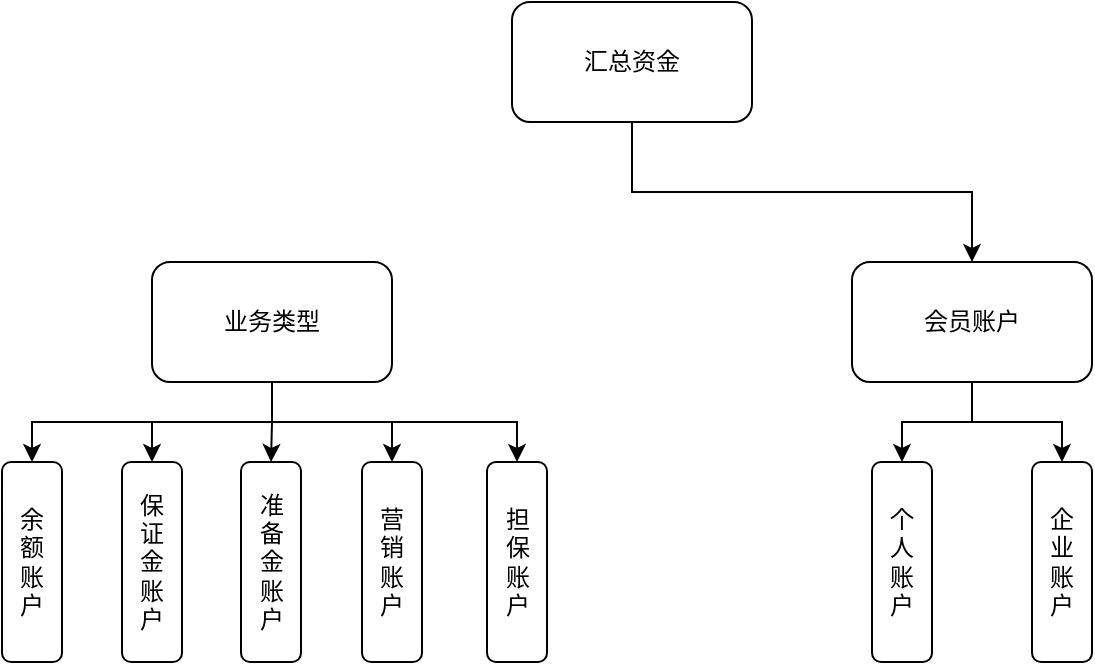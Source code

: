 <mxfile version="11.1.4" type="github"><diagram id="1HYcCIYffa7fpmBC_nwq" name="业务类型"><mxGraphModel dx="946" dy="616" grid="0" gridSize="10" guides="1" tooltips="1" connect="1" arrows="1" fold="1" page="1" pageScale="1" pageWidth="827" pageHeight="1169" math="0" shadow="0"><root><mxCell id="0"/><mxCell id="1" parent="0"/><mxCell id="k44MAkLBvdK8WsPVtHKq-1" value="汇总资金" style="rounded=1;whiteSpace=wrap;html=1;" parent="1" vertex="1"><mxGeometry x="320" y="30" width="120" height="60" as="geometry"/></mxCell><mxCell id="k44MAkLBvdK8WsPVtHKq-2" value="业务类型" style="rounded=1;whiteSpace=wrap;html=1;" parent="1" vertex="1"><mxGeometry x="140" y="160" width="120" height="60" as="geometry"/></mxCell><mxCell id="k44MAkLBvdK8WsPVtHKq-3" value="会员账户" style="rounded=1;whiteSpace=wrap;html=1;" parent="1" vertex="1"><mxGeometry x="490" y="160" width="120" height="60" as="geometry"/></mxCell><mxCell id="k44MAkLBvdK8WsPVtHKq-4" value="余&lt;br&gt;额&lt;br&gt;账&lt;br&gt;户" style="rounded=1;whiteSpace=wrap;html=1;" parent="1" vertex="1"><mxGeometry x="65" y="260" width="30" height="100" as="geometry"/></mxCell><mxCell id="k44MAkLBvdK8WsPVtHKq-5" value="保&lt;br&gt;证&lt;br&gt;金&lt;br&gt;账&lt;br&gt;户" style="rounded=1;whiteSpace=wrap;html=1;" parent="1" vertex="1"><mxGeometry x="125" y="260" width="30" height="100" as="geometry"/></mxCell><mxCell id="k44MAkLBvdK8WsPVtHKq-6" value="准&lt;br&gt;备&lt;br&gt;金&lt;br&gt;账&lt;br&gt;户" style="rounded=1;whiteSpace=wrap;html=1;" parent="1" vertex="1"><mxGeometry x="184.5" y="260" width="30" height="100" as="geometry"/></mxCell><mxCell id="k44MAkLBvdK8WsPVtHKq-7" value="营&lt;br&gt;销&lt;br&gt;账&lt;br&gt;户" style="rounded=1;whiteSpace=wrap;html=1;" parent="1" vertex="1"><mxGeometry x="245" y="260" width="30" height="100" as="geometry"/></mxCell><mxCell id="k44MAkLBvdK8WsPVtHKq-10" value="担&lt;br&gt;保&lt;br&gt;账&lt;br&gt;户" style="rounded=1;whiteSpace=wrap;html=1;" parent="1" vertex="1"><mxGeometry x="307.5" y="260" width="30" height="100" as="geometry"/></mxCell><mxCell id="k44MAkLBvdK8WsPVtHKq-11" value="个&lt;br&gt;人&lt;br&gt;账&lt;br&gt;户" style="rounded=1;whiteSpace=wrap;html=1;" parent="1" vertex="1"><mxGeometry x="500" y="260" width="30" height="100" as="geometry"/></mxCell><mxCell id="k44MAkLBvdK8WsPVtHKq-12" value="企&lt;br&gt;业&lt;br&gt;账&lt;br&gt;户" style="rounded=1;whiteSpace=wrap;html=1;" parent="1" vertex="1"><mxGeometry x="580" y="260" width="30" height="100" as="geometry"/></mxCell><mxCell id="k44MAkLBvdK8WsPVtHKq-16" value="" style="endArrow=classic;html=1;exitX=0.5;exitY=1;exitDx=0;exitDy=0;entryX=0.5;entryY=0;entryDx=0;entryDy=0;edgeStyle=orthogonalEdgeStyle;jumpStyle=none;jumpSize=6;endSize=6;rounded=0;" parent="1" source="k44MAkLBvdK8WsPVtHKq-2" target="k44MAkLBvdK8WsPVtHKq-4" edge="1"><mxGeometry width="50" height="50" relative="1" as="geometry"><mxPoint x="390" y="100" as="sourcePoint"/><mxPoint x="210" y="170" as="targetPoint"/></mxGeometry></mxCell><mxCell id="k44MAkLBvdK8WsPVtHKq-19" value="" style="endArrow=classic;html=1;exitX=0.5;exitY=1;exitDx=0;exitDy=0;entryX=0.5;entryY=0;entryDx=0;entryDy=0;edgeStyle=orthogonalEdgeStyle;jumpStyle=none;jumpSize=6;endSize=6;rounded=0;" parent="1" source="k44MAkLBvdK8WsPVtHKq-2" target="k44MAkLBvdK8WsPVtHKq-5" edge="1"><mxGeometry width="50" height="50" relative="1" as="geometry"><mxPoint x="210" y="230" as="sourcePoint"/><mxPoint x="90" y="270" as="targetPoint"/></mxGeometry></mxCell><mxCell id="k44MAkLBvdK8WsPVtHKq-20" value="" style="endArrow=classic;html=1;exitX=0.5;exitY=1;exitDx=0;exitDy=0;entryX=0.5;entryY=0;entryDx=0;entryDy=0;edgeStyle=orthogonalEdgeStyle;jumpStyle=none;jumpSize=6;endSize=6;rounded=0;" parent="1" source="k44MAkLBvdK8WsPVtHKq-2" target="k44MAkLBvdK8WsPVtHKq-6" edge="1"><mxGeometry width="50" height="50" relative="1" as="geometry"><mxPoint x="210" y="230" as="sourcePoint"/><mxPoint x="150" y="270" as="targetPoint"/></mxGeometry></mxCell><mxCell id="k44MAkLBvdK8WsPVtHKq-21" value="" style="endArrow=classic;html=1;exitX=0.5;exitY=1;exitDx=0;exitDy=0;entryX=0.5;entryY=0;entryDx=0;entryDy=0;edgeStyle=orthogonalEdgeStyle;jumpStyle=none;jumpSize=6;endSize=6;rounded=0;" parent="1" source="k44MAkLBvdK8WsPVtHKq-2" target="k44MAkLBvdK8WsPVtHKq-7" edge="1"><mxGeometry width="50" height="50" relative="1" as="geometry"><mxPoint x="210" y="230" as="sourcePoint"/><mxPoint x="150" y="270" as="targetPoint"/></mxGeometry></mxCell><mxCell id="k44MAkLBvdK8WsPVtHKq-22" value="" style="endArrow=classic;html=1;exitX=0.5;exitY=1;exitDx=0;exitDy=0;entryX=0.5;entryY=0;entryDx=0;entryDy=0;edgeStyle=orthogonalEdgeStyle;jumpStyle=none;jumpSize=6;endSize=6;rounded=0;" parent="1" source="k44MAkLBvdK8WsPVtHKq-2" target="k44MAkLBvdK8WsPVtHKq-10" edge="1"><mxGeometry width="50" height="50" relative="1" as="geometry"><mxPoint x="210" y="230" as="sourcePoint"/><mxPoint x="270" y="270" as="targetPoint"/></mxGeometry></mxCell><mxCell id="k44MAkLBvdK8WsPVtHKq-23" value="" style="endArrow=classic;html=1;exitX=0.5;exitY=1;exitDx=0;exitDy=0;entryX=0.5;entryY=0;entryDx=0;entryDy=0;edgeStyle=orthogonalEdgeStyle;rounded=0;" parent="1" source="k44MAkLBvdK8WsPVtHKq-1" target="k44MAkLBvdK8WsPVtHKq-3" edge="1"><mxGeometry width="50" height="50" relative="1" as="geometry"><mxPoint x="390" y="100" as="sourcePoint"/><mxPoint x="210" y="170" as="targetPoint"/></mxGeometry></mxCell><mxCell id="k44MAkLBvdK8WsPVtHKq-25" value="" style="endArrow=classic;html=1;exitX=0.5;exitY=1;exitDx=0;exitDy=0;entryX=0.5;entryY=0;entryDx=0;entryDy=0;edgeStyle=orthogonalEdgeStyle;jumpStyle=none;jumpSize=6;endSize=6;rounded=0;" parent="1" source="k44MAkLBvdK8WsPVtHKq-3" target="k44MAkLBvdK8WsPVtHKq-11" edge="1"><mxGeometry width="50" height="50" relative="1" as="geometry"><mxPoint x="210" y="230" as="sourcePoint"/><mxPoint x="333" y="270" as="targetPoint"/></mxGeometry></mxCell><mxCell id="k44MAkLBvdK8WsPVtHKq-26" value="" style="endArrow=classic;html=1;exitX=0.5;exitY=1;exitDx=0;exitDy=0;entryX=0.5;entryY=0;entryDx=0;entryDy=0;edgeStyle=orthogonalEdgeStyle;jumpStyle=none;jumpSize=6;endSize=6;rounded=0;" parent="1" source="k44MAkLBvdK8WsPVtHKq-3" target="k44MAkLBvdK8WsPVtHKq-12" edge="1"><mxGeometry width="50" height="50" relative="1" as="geometry"><mxPoint x="560" y="230" as="sourcePoint"/><mxPoint x="525" y="270" as="targetPoint"/></mxGeometry></mxCell></root></mxGraphModel></diagram><diagram id="jiFfyPPjFsNhavjPRzVW" name="账户类型"><mxGraphModel dx="946" dy="616" grid="0" gridSize="10" guides="1" tooltips="1" connect="1" arrows="1" fold="1" page="1" pageScale="1" pageWidth="827" pageHeight="1169" math="0" shadow="0"><root><mxCell id="oHGFiVWSJiJ5Vj5mJfsd-0"/><mxCell id="oHGFiVWSJiJ5Vj5mJfsd-1" parent="oHGFiVWSJiJ5Vj5mJfsd-0"/><mxCell id="oHGFiVWSJiJ5Vj5mJfsd-2" value="账&lt;br&gt;户&lt;br&gt;类&lt;br&gt;型" style="rounded=1;whiteSpace=wrap;html=1;" parent="oHGFiVWSJiJ5Vj5mJfsd-1" vertex="1"><mxGeometry x="130" y="160" width="70" height="100" as="geometry"/></mxCell><mxCell id="oHGFiVWSJiJ5Vj5mJfsd-5" value="美元账户类型" style="rounded=1;whiteSpace=wrap;html=1;" parent="oHGFiVWSJiJ5Vj5mJfsd-1" vertex="1"><mxGeometry x="340" y="180" width="120" height="60" as="geometry"/></mxCell><mxCell id="oHGFiVWSJiJ5Vj5mJfsd-6" value="积分账户类型" style="rounded=1;whiteSpace=wrap;html=1;" parent="oHGFiVWSJiJ5Vj5mJfsd-1" vertex="1"><mxGeometry x="340" y="290" width="120" height="60" as="geometry"/></mxCell><mxCell id="oHGFiVWSJiJ5Vj5mJfsd-7" value="人民币账户类型" style="rounded=1;whiteSpace=wrap;html=1;" parent="oHGFiVWSJiJ5Vj5mJfsd-1" vertex="1"><mxGeometry x="340" y="70" width="120" height="60" as="geometry"/></mxCell><mxCell id="oHGFiVWSJiJ5Vj5mJfsd-9" value="" style="endArrow=classic;html=1;exitX=1;exitY=0.5;exitDx=0;exitDy=0;edgeStyle=orthogonalEdgeStyle;rounded=0;entryX=0;entryY=0.5;entryDx=0;entryDy=0;" parent="oHGFiVWSJiJ5Vj5mJfsd-1" source="oHGFiVWSJiJ5Vj5mJfsd-2" target="oHGFiVWSJiJ5Vj5mJfsd-7" edge="1"><mxGeometry width="50" height="50" relative="1" as="geometry"><mxPoint x="130" y="560" as="sourcePoint"/><mxPoint x="180" y="510" as="targetPoint"/></mxGeometry></mxCell><mxCell id="oHGFiVWSJiJ5Vj5mJfsd-10" value="" style="endArrow=classic;html=1;exitX=1;exitY=0.5;exitDx=0;exitDy=0;edgeStyle=orthogonalEdgeStyle;rounded=0;entryX=0;entryY=0.5;entryDx=0;entryDy=0;" parent="oHGFiVWSJiJ5Vj5mJfsd-1" source="oHGFiVWSJiJ5Vj5mJfsd-2" target="oHGFiVWSJiJ5Vj5mJfsd-5" edge="1"><mxGeometry width="50" height="50" relative="1" as="geometry"><mxPoint x="210" y="290" as="sourcePoint"/><mxPoint x="350" y="110" as="targetPoint"/></mxGeometry></mxCell><mxCell id="oHGFiVWSJiJ5Vj5mJfsd-11" value="" style="endArrow=classic;html=1;exitX=1;exitY=0.5;exitDx=0;exitDy=0;edgeStyle=orthogonalEdgeStyle;rounded=0;entryX=0;entryY=0.5;entryDx=0;entryDy=0;" parent="oHGFiVWSJiJ5Vj5mJfsd-1" source="oHGFiVWSJiJ5Vj5mJfsd-2" target="oHGFiVWSJiJ5Vj5mJfsd-6" edge="1"><mxGeometry width="50" height="50" relative="1" as="geometry"><mxPoint x="210" y="290" as="sourcePoint"/><mxPoint x="350" y="220" as="targetPoint"/></mxGeometry></mxCell></root></mxGraphModel></diagram><diagram id="4p9BEQ8ZAMoYqUipsvyR" name="资金类型"><mxGraphModel dx="946" dy="616" grid="0" gridSize="10" guides="1" tooltips="1" connect="1" arrows="1" fold="1" page="1" pageScale="1" pageWidth="827" pageHeight="1169" math="0" shadow="0"><root><mxCell id="mWYYLrp9C2vAn62PPW_4-0"/><mxCell id="mWYYLrp9C2vAn62PPW_4-1" parent="mWYYLrp9C2vAn62PPW_4-0"/><mxCell id="TMYDNYLnumqmnceSE77h-0" value="资&lt;br&gt;金&lt;br&gt;类&lt;br&gt;型" style="rounded=1;whiteSpace=wrap;html=1;" parent="mWYYLrp9C2vAn62PPW_4-1" vertex="1"><mxGeometry x="90" y="240" width="60" height="90" as="geometry"/></mxCell><mxCell id="wA3MUWfx7G-Yc_VxDOC0-0" value="有效资金" style="rounded=1;whiteSpace=wrap;html=1;" parent="mWYYLrp9C2vAn62PPW_4-1" vertex="1"><mxGeometry x="240" y="140" width="120" height="60" as="geometry"/></mxCell><mxCell id="wA3MUWfx7G-Yc_VxDOC0-1" value="冻结资金" style="rounded=1;whiteSpace=wrap;html=1;" parent="mWYYLrp9C2vAn62PPW_4-1" vertex="1"><mxGeometry x="240" y="255" width="120" height="60" as="geometry"/></mxCell><mxCell id="wA3MUWfx7G-Yc_VxDOC0-2" value="在途资金" style="rounded=1;whiteSpace=wrap;html=1;" parent="mWYYLrp9C2vAn62PPW_4-1" vertex="1"><mxGeometry x="240" y="360" width="120" height="60" as="geometry"/></mxCell><mxCell id="wA3MUWfx7G-Yc_VxDOC0-3" value="" style="endArrow=classic;html=1;exitX=1;exitY=0.5;exitDx=0;exitDy=0;entryX=0;entryY=0.5;entryDx=0;entryDy=0;edgeStyle=orthogonalEdgeStyle;rounded=0;" parent="mWYYLrp9C2vAn62PPW_4-1" source="TMYDNYLnumqmnceSE77h-0" target="wA3MUWfx7G-Yc_VxDOC0-0" edge="1"><mxGeometry width="50" height="50" relative="1" as="geometry"><mxPoint x="90" y="490" as="sourcePoint"/><mxPoint x="170" y="290" as="targetPoint"/></mxGeometry></mxCell><mxCell id="wA3MUWfx7G-Yc_VxDOC0-4" value="" style="endArrow=classic;html=1;exitX=1;exitY=0.5;exitDx=0;exitDy=0;entryX=0;entryY=0.5;entryDx=0;entryDy=0;edgeStyle=orthogonalEdgeStyle;rounded=0;" parent="mWYYLrp9C2vAn62PPW_4-1" source="TMYDNYLnumqmnceSE77h-0" target="wA3MUWfx7G-Yc_VxDOC0-1" edge="1"><mxGeometry width="50" height="50" relative="1" as="geometry"><mxPoint x="160" y="295" as="sourcePoint"/><mxPoint x="250" y="180" as="targetPoint"/></mxGeometry></mxCell><mxCell id="wA3MUWfx7G-Yc_VxDOC0-5" value="" style="endArrow=classic;html=1;exitX=1;exitY=0.5;exitDx=0;exitDy=0;entryX=0;entryY=0.5;entryDx=0;entryDy=0;edgeStyle=orthogonalEdgeStyle;rounded=0;" parent="mWYYLrp9C2vAn62PPW_4-1" source="TMYDNYLnumqmnceSE77h-0" target="wA3MUWfx7G-Yc_VxDOC0-2" edge="1"><mxGeometry width="50" height="50" relative="1" as="geometry"><mxPoint x="160" y="295" as="sourcePoint"/><mxPoint x="250" y="180" as="targetPoint"/></mxGeometry></mxCell></root></mxGraphModel></diagram><diagram id="03vXJYyeG1vUHsLhQfbW" name="单个系统内部对账"><mxGraphModel dx="1577" dy="1027" grid="0" gridSize="10" guides="1" tooltips="1" connect="1" arrows="1" fold="1" page="1" pageScale="1" pageWidth="827" pageHeight="1169" math="0" shadow="0"><root><mxCell id="vjxDCN1sr6Vr1YLAsRvW-0"/><mxCell id="vjxDCN1sr6Vr1YLAsRvW-1" parent="vjxDCN1sr6Vr1YLAsRvW-0"/><mxCell id="vjxDCN1sr6Vr1YLAsRvW-7" value="" style="rounded=0;whiteSpace=wrap;html=1;" vertex="1" parent="vjxDCN1sr6Vr1YLAsRvW-1"><mxGeometry x="120" y="110" width="120" height="90" as="geometry"/></mxCell><mxCell id="vjxDCN1sr6Vr1YLAsRvW-8" value="" style="endArrow=none;html=1;exitX=0;exitY=0.25;exitDx=0;exitDy=0;entryX=1;entryY=0.25;entryDx=0;entryDy=0;" edge="1" parent="vjxDCN1sr6Vr1YLAsRvW-1" source="vjxDCN1sr6Vr1YLAsRvW-7" target="vjxDCN1sr6Vr1YLAsRvW-7"><mxGeometry width="50" height="50" relative="1" as="geometry"><mxPoint x="120" y="270" as="sourcePoint"/><mxPoint x="170" y="220" as="targetPoint"/></mxGeometry></mxCell><mxCell id="vjxDCN1sr6Vr1YLAsRvW-9" value="" style="endArrow=none;html=1;exitX=0;exitY=0.5;exitDx=0;exitDy=0;entryX=1;entryY=0.5;entryDx=0;entryDy=0;" edge="1" parent="vjxDCN1sr6Vr1YLAsRvW-1" source="vjxDCN1sr6Vr1YLAsRvW-7" target="vjxDCN1sr6Vr1YLAsRvW-7"><mxGeometry width="50" height="50" relative="1" as="geometry"><mxPoint x="130" y="165" as="sourcePoint"/><mxPoint x="250" y="165" as="targetPoint"/></mxGeometry></mxCell><mxCell id="vjxDCN1sr6Vr1YLAsRvW-10" value="" style="endArrow=none;html=1;exitX=0;exitY=0.75;exitDx=0;exitDy=0;entryX=1;entryY=0.75;entryDx=0;entryDy=0;" edge="1" parent="vjxDCN1sr6Vr1YLAsRvW-1" source="vjxDCN1sr6Vr1YLAsRvW-7" target="vjxDCN1sr6Vr1YLAsRvW-7"><mxGeometry width="50" height="50" relative="1" as="geometry"><mxPoint x="130" y="180" as="sourcePoint"/><mxPoint x="250" y="180" as="targetPoint"/></mxGeometry></mxCell><mxCell id="vjxDCN1sr6Vr1YLAsRvW-15" value="" style="rounded=0;whiteSpace=wrap;html=1;" vertex="1" parent="vjxDCN1sr6Vr1YLAsRvW-1"><mxGeometry x="120" y="200" width="120" height="100" as="geometry"/></mxCell><mxCell id="vjxDCN1sr6Vr1YLAsRvW-16" value="" style="endArrow=none;html=1;exitX=0;exitY=0.25;exitDx=0;exitDy=0;entryX=1;entryY=0.25;entryDx=0;entryDy=0;" edge="1" parent="vjxDCN1sr6Vr1YLAsRvW-1" source="vjxDCN1sr6Vr1YLAsRvW-15" target="vjxDCN1sr6Vr1YLAsRvW-15"><mxGeometry width="50" height="50" relative="1" as="geometry"><mxPoint x="120" y="330" as="sourcePoint"/><mxPoint x="170" y="280" as="targetPoint"/></mxGeometry></mxCell><mxCell id="vjxDCN1sr6Vr1YLAsRvW-17" value="" style="endArrow=none;html=1;exitX=0;exitY=0.5;exitDx=0;exitDy=0;entryX=1;entryY=0.5;entryDx=0;entryDy=0;" edge="1" parent="vjxDCN1sr6Vr1YLAsRvW-1" source="vjxDCN1sr6Vr1YLAsRvW-15" target="vjxDCN1sr6Vr1YLAsRvW-15"><mxGeometry width="50" height="50" relative="1" as="geometry"><mxPoint x="130" y="225" as="sourcePoint"/><mxPoint x="250" y="225" as="targetPoint"/></mxGeometry></mxCell><mxCell id="vjxDCN1sr6Vr1YLAsRvW-18" value="" style="endArrow=none;html=1;exitX=0;exitY=0.75;exitDx=0;exitDy=0;entryX=1;entryY=0.75;entryDx=0;entryDy=0;" edge="1" parent="vjxDCN1sr6Vr1YLAsRvW-1" source="vjxDCN1sr6Vr1YLAsRvW-15" target="vjxDCN1sr6Vr1YLAsRvW-15"><mxGeometry width="50" height="50" relative="1" as="geometry"><mxPoint x="130" y="240" as="sourcePoint"/><mxPoint x="250" y="240" as="targetPoint"/></mxGeometry></mxCell><mxCell id="vjxDCN1sr6Vr1YLAsRvW-19" value="" style="endArrow=classic;html=1;exitX=1;exitY=0.89;exitDx=0;exitDy=0;exitPerimeter=0;" edge="1" parent="vjxDCN1sr6Vr1YLAsRvW-1" source="vjxDCN1sr6Vr1YLAsRvW-15"><mxGeometry width="50" height="50" relative="1" as="geometry"><mxPoint x="250" y="290" as="sourcePoint"/><mxPoint x="330" y="290" as="targetPoint"/></mxGeometry></mxCell><mxCell id="vjxDCN1sr6Vr1YLAsRvW-20" value="最后一条记录（昨）" style="text;html=1;strokeColor=none;fillColor=none;align=center;verticalAlign=middle;whiteSpace=wrap;rounded=0;" vertex="1" parent="vjxDCN1sr6Vr1YLAsRvW-1"><mxGeometry x="340" y="280" width="110" height="20" as="geometry"/></mxCell><mxCell id="vjxDCN1sr6Vr1YLAsRvW-21" value="" style="rounded=0;whiteSpace=wrap;html=1;" vertex="1" parent="vjxDCN1sr6Vr1YLAsRvW-1"><mxGeometry x="500" y="110" width="120" height="90" as="geometry"/></mxCell><mxCell id="vjxDCN1sr6Vr1YLAsRvW-22" value="" style="endArrow=none;html=1;exitX=0;exitY=0.25;exitDx=0;exitDy=0;entryX=1;entryY=0.25;entryDx=0;entryDy=0;" edge="1" parent="vjxDCN1sr6Vr1YLAsRvW-1" source="vjxDCN1sr6Vr1YLAsRvW-21" target="vjxDCN1sr6Vr1YLAsRvW-21"><mxGeometry width="50" height="50" relative="1" as="geometry"><mxPoint x="130" y="280" as="sourcePoint"/><mxPoint x="180" y="230" as="targetPoint"/></mxGeometry></mxCell><mxCell id="vjxDCN1sr6Vr1YLAsRvW-23" value="" style="endArrow=none;html=1;exitX=0;exitY=0.5;exitDx=0;exitDy=0;entryX=1;entryY=0.5;entryDx=0;entryDy=0;" edge="1" parent="vjxDCN1sr6Vr1YLAsRvW-1" source="vjxDCN1sr6Vr1YLAsRvW-21" target="vjxDCN1sr6Vr1YLAsRvW-21"><mxGeometry width="50" height="50" relative="1" as="geometry"><mxPoint x="140" y="175" as="sourcePoint"/><mxPoint x="260" y="175" as="targetPoint"/></mxGeometry></mxCell><mxCell id="vjxDCN1sr6Vr1YLAsRvW-24" value="" style="endArrow=none;html=1;exitX=0;exitY=0.75;exitDx=0;exitDy=0;entryX=1;entryY=0.75;entryDx=0;entryDy=0;" edge="1" parent="vjxDCN1sr6Vr1YLAsRvW-1" source="vjxDCN1sr6Vr1YLAsRvW-21" target="vjxDCN1sr6Vr1YLAsRvW-21"><mxGeometry width="50" height="50" relative="1" as="geometry"><mxPoint x="140" y="190" as="sourcePoint"/><mxPoint x="260" y="190" as="targetPoint"/></mxGeometry></mxCell><mxCell id="vjxDCN1sr6Vr1YLAsRvW-25" value="" style="rounded=0;whiteSpace=wrap;html=1;" vertex="1" parent="vjxDCN1sr6Vr1YLAsRvW-1"><mxGeometry x="500" y="200" width="120" height="100" as="geometry"/></mxCell><mxCell id="vjxDCN1sr6Vr1YLAsRvW-26" value="" style="endArrow=none;html=1;exitX=0;exitY=0.25;exitDx=0;exitDy=0;entryX=1;entryY=0.25;entryDx=0;entryDy=0;" edge="1" parent="vjxDCN1sr6Vr1YLAsRvW-1" source="vjxDCN1sr6Vr1YLAsRvW-25" target="vjxDCN1sr6Vr1YLAsRvW-25"><mxGeometry width="50" height="50" relative="1" as="geometry"><mxPoint x="130" y="340" as="sourcePoint"/><mxPoint x="180" y="290" as="targetPoint"/></mxGeometry></mxCell><mxCell id="vjxDCN1sr6Vr1YLAsRvW-27" value="" style="endArrow=none;html=1;exitX=0;exitY=0.5;exitDx=0;exitDy=0;entryX=1;entryY=0.5;entryDx=0;entryDy=0;" edge="1" parent="vjxDCN1sr6Vr1YLAsRvW-1" source="vjxDCN1sr6Vr1YLAsRvW-25" target="vjxDCN1sr6Vr1YLAsRvW-25"><mxGeometry width="50" height="50" relative="1" as="geometry"><mxPoint x="140" y="235" as="sourcePoint"/><mxPoint x="260" y="235" as="targetPoint"/></mxGeometry></mxCell><mxCell id="vjxDCN1sr6Vr1YLAsRvW-28" value="" style="endArrow=none;html=1;exitX=0;exitY=0.75;exitDx=0;exitDy=0;entryX=1;entryY=0.75;entryDx=0;entryDy=0;" edge="1" parent="vjxDCN1sr6Vr1YLAsRvW-1" source="vjxDCN1sr6Vr1YLAsRvW-25" target="vjxDCN1sr6Vr1YLAsRvW-25"><mxGeometry width="50" height="50" relative="1" as="geometry"><mxPoint x="140" y="250" as="sourcePoint"/><mxPoint x="260" y="250" as="targetPoint"/></mxGeometry></mxCell><mxCell id="vjxDCN1sr6Vr1YLAsRvW-29" value="" style="endArrow=classic;html=1;exitX=1.025;exitY=0.9;exitDx=0;exitDy=0;exitPerimeter=0;" edge="1" parent="vjxDCN1sr6Vr1YLAsRvW-1" source="vjxDCN1sr6Vr1YLAsRvW-25"><mxGeometry width="50" height="50" relative="1" as="geometry"><mxPoint x="650" y="290" as="sourcePoint"/><mxPoint x="730" y="290" as="targetPoint"/></mxGeometry></mxCell><mxCell id="vjxDCN1sr6Vr1YLAsRvW-30" value="最后一条记录（今）" style="text;html=1;strokeColor=none;fillColor=none;align=center;verticalAlign=middle;whiteSpace=wrap;rounded=0;" vertex="1" parent="vjxDCN1sr6Vr1YLAsRvW-1"><mxGeometry x="740" y="280" width="110" height="20" as="geometry"/></mxCell><mxCell id="vjxDCN1sr6Vr1YLAsRvW-31" value="" style="endArrow=classic;html=1;jumpStyle=sharp;jumpSize=8;comic=0;shadow=0;shape=flexArrow;startArrow=none;startFill=0;strokeWidth=1;" edge="1" parent="vjxDCN1sr6Vr1YLAsRvW-1"><mxGeometry width="50" height="50" relative="1" as="geometry"><mxPoint x="650" y="200" as="sourcePoint"/><mxPoint x="730" y="200" as="targetPoint"/></mxGeometry></mxCell><mxCell id="vjxDCN1sr6Vr1YLAsRvW-32" value="账户变更之和（今）" style="text;html=1;strokeColor=none;fillColor=none;align=center;verticalAlign=middle;whiteSpace=wrap;rounded=0;" vertex="1" parent="vjxDCN1sr6Vr1YLAsRvW-1"><mxGeometry x="740" y="190" width="110" height="20" as="geometry"/></mxCell><mxCell id="vjxDCN1sr6Vr1YLAsRvW-33" value="账户变更日志（D-1）" style="text;html=1;strokeColor=none;fillColor=none;align=center;verticalAlign=middle;whiteSpace=wrap;rounded=0;" vertex="1" parent="vjxDCN1sr6Vr1YLAsRvW-1"><mxGeometry x="120" y="70" width="130" height="20" as="geometry"/></mxCell><mxCell id="vjxDCN1sr6Vr1YLAsRvW-34" value="账户变更日志（D）" style="text;html=1;strokeColor=none;fillColor=none;align=center;verticalAlign=middle;whiteSpace=wrap;rounded=0;" vertex="1" parent="vjxDCN1sr6Vr1YLAsRvW-1"><mxGeometry x="505" y="70" width="110" height="20" as="geometry"/></mxCell><mxCell id="vjxDCN1sr6Vr1YLAsRvW-35" value="&lt;font style=&quot;font-size: 18px&quot;&gt;今昨对账公式：最后一条记录（今）= 最后一条记录（昨） + 账户变更之和（今）&lt;/font&gt;" style="text;html=1;strokeColor=none;fillColor=none;align=center;verticalAlign=middle;whiteSpace=wrap;rounded=0;" vertex="1" parent="vjxDCN1sr6Vr1YLAsRvW-1"><mxGeometry x="110" y="350" width="670" height="20" as="geometry"/></mxCell><mxCell id="vjxDCN1sr6Vr1YLAsRvW-36" value="&lt;font style=&quot;font-size: 24px&quot;&gt;单个系统内部对账&lt;/font&gt;" style="text;html=1;strokeColor=none;fillColor=none;align=center;verticalAlign=middle;whiteSpace=wrap;rounded=0;" vertex="1" parent="vjxDCN1sr6Vr1YLAsRvW-1"><mxGeometry x="31" y="14" width="201" height="20" as="geometry"/></mxCell><mxCell id="vjxDCN1sr6Vr1YLAsRvW-41" value="" style="edgeStyle=orthogonalEdgeStyle;rounded=0;comic=0;jumpStyle=sharp;jumpSize=8;orthogonalLoop=1;jettySize=auto;html=1;shadow=0;startArrow=none;startFill=0;strokeWidth=1;" edge="1" parent="vjxDCN1sr6Vr1YLAsRvW-1" source="vjxDCN1sr6Vr1YLAsRvW-39" target="vjxDCN1sr6Vr1YLAsRvW-40"><mxGeometry relative="1" as="geometry"/></mxCell><mxCell id="vjxDCN1sr6Vr1YLAsRvW-39" value="获取D日的账户变更日志及D-1日最后一条账户变更记录" style="rounded=1;whiteSpace=wrap;html=1;" vertex="1" parent="vjxDCN1sr6Vr1YLAsRvW-1"><mxGeometry x="129.5" y="569" width="120" height="60" as="geometry"/></mxCell><mxCell id="vjxDCN1sr6Vr1YLAsRvW-43" value="" style="edgeStyle=orthogonalEdgeStyle;rounded=0;comic=0;jumpStyle=sharp;jumpSize=8;orthogonalLoop=1;jettySize=auto;html=1;shadow=0;startArrow=none;startFill=0;strokeWidth=1;" edge="1" parent="vjxDCN1sr6Vr1YLAsRvW-1" source="vjxDCN1sr6Vr1YLAsRvW-40" target="vjxDCN1sr6Vr1YLAsRvW-42"><mxGeometry relative="1" as="geometry"/></mxCell><mxCell id="vjxDCN1sr6Vr1YLAsRvW-40" value="取出当前及上一条记录" style="rounded=1;whiteSpace=wrap;html=1;" vertex="1" parent="vjxDCN1sr6Vr1YLAsRvW-1"><mxGeometry x="129.5" y="709" width="120" height="60" as="geometry"/></mxCell><mxCell id="vjxDCN1sr6Vr1YLAsRvW-48" value="" style="edgeStyle=orthogonalEdgeStyle;rounded=0;comic=0;jumpStyle=sharp;jumpSize=8;orthogonalLoop=1;jettySize=auto;html=1;shadow=0;startArrow=none;startFill=0;strokeWidth=1;" edge="1" parent="vjxDCN1sr6Vr1YLAsRvW-1" source="vjxDCN1sr6Vr1YLAsRvW-42" target="vjxDCN1sr6Vr1YLAsRvW-47"><mxGeometry relative="1" as="geometry"/></mxCell><mxCell id="vjxDCN1sr6Vr1YLAsRvW-49" value="是" style="text;html=1;resizable=0;points=[];align=center;verticalAlign=middle;labelBackgroundColor=#ffffff;" vertex="1" connectable="0" parent="vjxDCN1sr6Vr1YLAsRvW-48"><mxGeometry x="-0.35" y="-2" relative="1" as="geometry"><mxPoint as="offset"/></mxGeometry></mxCell><mxCell id="vjxDCN1sr6Vr1YLAsRvW-65" style="edgeStyle=orthogonalEdgeStyle;rounded=0;comic=0;jumpStyle=sharp;jumpSize=8;orthogonalLoop=1;jettySize=auto;html=1;shadow=0;startArrow=none;startFill=0;strokeWidth=1;" edge="1" parent="vjxDCN1sr6Vr1YLAsRvW-1" source="vjxDCN1sr6Vr1YLAsRvW-42" target="vjxDCN1sr6Vr1YLAsRvW-50"><mxGeometry relative="1" as="geometry"/></mxCell><mxCell id="vjxDCN1sr6Vr1YLAsRvW-74" value="否" style="text;html=1;resizable=0;points=[];align=center;verticalAlign=middle;labelBackgroundColor=#ffffff;" vertex="1" connectable="0" parent="vjxDCN1sr6Vr1YLAsRvW-65"><mxGeometry x="-0.228" y="2" relative="1" as="geometry"><mxPoint x="1" as="offset"/></mxGeometry></mxCell><mxCell id="vjxDCN1sr6Vr1YLAsRvW-42" value="&lt;p class=&quot;MsoNormal&quot;&gt;&lt;font style=&quot;font-size: 12px&quot;&gt;&lt;font face=&quot;仿宋&quot;&gt;上一条记录的变更后金额&lt;/font&gt;=后一条记录的变更前金额&lt;/font&gt;&lt;/p&gt;" style="rhombus;whiteSpace=wrap;html=1;" vertex="1" parent="vjxDCN1sr6Vr1YLAsRvW-1"><mxGeometry x="149.5" y="846" width="80" height="80" as="geometry"/></mxCell><mxCell id="vjxDCN1sr6Vr1YLAsRvW-56" value="" style="edgeStyle=orthogonalEdgeStyle;rounded=0;comic=0;jumpStyle=sharp;jumpSize=8;orthogonalLoop=1;jettySize=auto;html=1;shadow=0;startArrow=none;startFill=0;strokeWidth=1;" edge="1" parent="vjxDCN1sr6Vr1YLAsRvW-1" source="vjxDCN1sr6Vr1YLAsRvW-47" target="vjxDCN1sr6Vr1YLAsRvW-55"><mxGeometry relative="1" as="geometry"/></mxCell><mxCell id="vjxDCN1sr6Vr1YLAsRvW-57" value="是" style="text;html=1;resizable=0;points=[];align=center;verticalAlign=middle;labelBackgroundColor=#ffffff;" vertex="1" connectable="0" parent="vjxDCN1sr6Vr1YLAsRvW-56"><mxGeometry x="-0.225" relative="1" as="geometry"><mxPoint as="offset"/></mxGeometry></mxCell><mxCell id="vjxDCN1sr6Vr1YLAsRvW-66" style="edgeStyle=orthogonalEdgeStyle;rounded=0;comic=0;jumpStyle=sharp;jumpSize=8;orthogonalLoop=1;jettySize=auto;html=1;shadow=0;startArrow=none;startFill=0;strokeWidth=1;" edge="1" parent="vjxDCN1sr6Vr1YLAsRvW-1" source="vjxDCN1sr6Vr1YLAsRvW-47"><mxGeometry relative="1" as="geometry"><mxPoint x="402" y="1002" as="targetPoint"/></mxGeometry></mxCell><mxCell id="vjxDCN1sr6Vr1YLAsRvW-75" value="否" style="text;html=1;resizable=0;points=[];align=center;verticalAlign=middle;labelBackgroundColor=#ffffff;" vertex="1" connectable="0" parent="vjxDCN1sr6Vr1YLAsRvW-66"><mxGeometry x="-0.256" y="5" relative="1" as="geometry"><mxPoint x="1" as="offset"/></mxGeometry></mxCell><mxCell id="vjxDCN1sr6Vr1YLAsRvW-47" value="&lt;p class=&quot;MsoNormal&quot;&gt;&lt;/p&gt;&lt;p class=&quot;MsoNormal&quot;&gt;&lt;span style=&quot;font-weight: normal&quot;&gt;&lt;font style=&quot;font-size: 12px&quot;&gt;&lt;font face=&quot;仿宋&quot;&gt;变更后金额&lt;/font&gt;=变更金额+变更前金额&lt;/font&gt;&lt;/span&gt;&lt;/p&gt;" style="rhombus;whiteSpace=wrap;html=1;" vertex="1" parent="vjxDCN1sr6Vr1YLAsRvW-1"><mxGeometry x="149.5" y="1006" width="80" height="80" as="geometry"/></mxCell><mxCell id="vjxDCN1sr6Vr1YLAsRvW-59" value="" style="edgeStyle=orthogonalEdgeStyle;rounded=0;comic=0;jumpStyle=sharp;jumpSize=8;orthogonalLoop=1;jettySize=auto;html=1;shadow=0;startArrow=none;startFill=0;strokeWidth=1;entryX=0;entryY=0.5;entryDx=0;entryDy=0;" edge="1" parent="vjxDCN1sr6Vr1YLAsRvW-1" source="vjxDCN1sr6Vr1YLAsRvW-55" target="vjxDCN1sr6Vr1YLAsRvW-40"><mxGeometry relative="1" as="geometry"><mxPoint x="189.5" y="1326" as="targetPoint"/><Array as="points"><mxPoint x="190" y="1291"/><mxPoint x="110" y="1291"/><mxPoint x="110" y="739"/></Array></mxGeometry></mxCell><mxCell id="vjxDCN1sr6Vr1YLAsRvW-60" value="否" style="text;html=1;resizable=0;points=[];align=center;verticalAlign=middle;labelBackgroundColor=#ffffff;" vertex="1" connectable="0" parent="vjxDCN1sr6Vr1YLAsRvW-59"><mxGeometry x="0.019" y="-1" relative="1" as="geometry"><mxPoint y="1" as="offset"/></mxGeometry></mxCell><mxCell id="vjxDCN1sr6Vr1YLAsRvW-62" value="" style="edgeStyle=orthogonalEdgeStyle;rounded=0;comic=0;jumpStyle=sharp;jumpSize=8;orthogonalLoop=1;jettySize=auto;html=1;shadow=0;startArrow=none;startFill=0;strokeWidth=1;" edge="1" parent="vjxDCN1sr6Vr1YLAsRvW-1" source="vjxDCN1sr6Vr1YLAsRvW-55"><mxGeometry relative="1" as="geometry"><mxPoint x="309.5" y="1206" as="targetPoint"/></mxGeometry></mxCell><mxCell id="vjxDCN1sr6Vr1YLAsRvW-64" value="是" style="text;html=1;resizable=0;points=[];align=center;verticalAlign=middle;labelBackgroundColor=#ffffff;" vertex="1" connectable="0" parent="vjxDCN1sr6Vr1YLAsRvW-62"><mxGeometry x="-0.412" relative="1" as="geometry"><mxPoint as="offset"/></mxGeometry></mxCell><mxCell id="vjxDCN1sr6Vr1YLAsRvW-55" value="&lt;p class=&quot;MsoNormal&quot;&gt;&lt;/p&gt;&lt;p class=&quot;MsoNormal&quot;&gt;&lt;font face=&quot;仿宋&quot;&gt;是否是最后一条记录&lt;/font&gt;&lt;/p&gt;" style="rhombus;whiteSpace=wrap;html=1;" vertex="1" parent="vjxDCN1sr6Vr1YLAsRvW-1"><mxGeometry x="149.5" y="1166" width="80" height="80" as="geometry"/></mxCell><mxCell id="vjxDCN1sr6Vr1YLAsRvW-67" style="edgeStyle=orthogonalEdgeStyle;rounded=0;comic=0;jumpStyle=sharp;jumpSize=8;orthogonalLoop=1;jettySize=auto;html=1;entryX=1;entryY=0.5;entryDx=0;entryDy=0;shadow=0;startArrow=none;startFill=0;strokeWidth=1;" edge="1" parent="vjxDCN1sr6Vr1YLAsRvW-1" source="vjxDCN1sr6Vr1YLAsRvW-50" target="vjxDCN1sr6Vr1YLAsRvW-39"><mxGeometry relative="1" as="geometry"><Array as="points"><mxPoint x="524" y="969"/><mxPoint x="524" y="599"/></Array></mxGeometry></mxCell><mxCell id="vjxDCN1sr6Vr1YLAsRvW-50" value="修改错误及后续记录" style="rounded=1;whiteSpace=wrap;html=1;" vertex="1" parent="vjxDCN1sr6Vr1YLAsRvW-1"><mxGeometry x="338" y="939" width="120" height="60" as="geometry"/></mxCell><mxCell id="vjxDCN1sr6Vr1YLAsRvW-70" style="edgeStyle=orthogonalEdgeStyle;rounded=0;comic=0;jumpStyle=sharp;jumpSize=8;orthogonalLoop=1;jettySize=auto;html=1;entryX=0.5;entryY=0;entryDx=0;entryDy=0;shadow=0;startArrow=none;startFill=0;strokeWidth=1;" edge="1" parent="vjxDCN1sr6Vr1YLAsRvW-1" source="vjxDCN1sr6Vr1YLAsRvW-69" target="vjxDCN1sr6Vr1YLAsRvW-39"><mxGeometry relative="1" as="geometry"/></mxCell><mxCell id="vjxDCN1sr6Vr1YLAsRvW-69" value="开始" style="strokeWidth=2;html=1;shape=mxgraph.flowchart.start_2;whiteSpace=wrap;" vertex="1" parent="vjxDCN1sr6Vr1YLAsRvW-1"><mxGeometry x="140" y="391" width="100" height="100" as="geometry"/></mxCell><mxCell id="vjxDCN1sr6Vr1YLAsRvW-71" value="结束" style="strokeWidth=2;html=1;shape=mxgraph.flowchart.terminator;whiteSpace=wrap;" vertex="1" parent="vjxDCN1sr6Vr1YLAsRvW-1"><mxGeometry x="313" y="1176" width="100" height="60" as="geometry"/></mxCell><mxCell id="vjxDCN1sr6Vr1YLAsRvW-72" value="&lt;font style=&quot;font-size: 18px&quot;&gt;单个系统内部对账差错处理&lt;/font&gt;" style="text;html=1;resizable=0;points=[];autosize=1;align=left;verticalAlign=top;spacingTop=-4;" vertex="1" parent="vjxDCN1sr6Vr1YLAsRvW-1"><mxGeometry x="285" y="413" width="226" height="16" as="geometry"/></mxCell></root></mxGraphModel></diagram></mxfile>